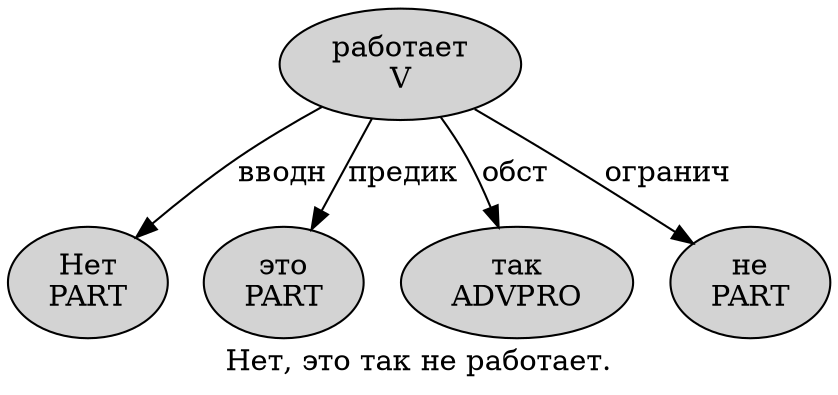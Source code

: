 digraph SENTENCE_4164 {
	graph [label="Нет, это так не работает."]
	node [style=filled]
		0 [label="Нет
PART" color="" fillcolor=lightgray penwidth=1 shape=ellipse]
		2 [label="это
PART" color="" fillcolor=lightgray penwidth=1 shape=ellipse]
		3 [label="так
ADVPRO" color="" fillcolor=lightgray penwidth=1 shape=ellipse]
		4 [label="не
PART" color="" fillcolor=lightgray penwidth=1 shape=ellipse]
		5 [label="работает
V" color="" fillcolor=lightgray penwidth=1 shape=ellipse]
			5 -> 0 [label="вводн"]
			5 -> 2 [label="предик"]
			5 -> 3 [label="обст"]
			5 -> 4 [label="огранич"]
}